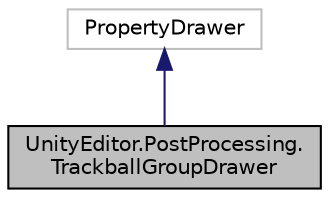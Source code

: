 digraph "UnityEditor.PostProcessing.TrackballGroupDrawer"
{
  edge [fontname="Helvetica",fontsize="10",labelfontname="Helvetica",labelfontsize="10"];
  node [fontname="Helvetica",fontsize="10",shape=record];
  Node2 [label="UnityEditor.PostProcessing.\lTrackballGroupDrawer",height=0.2,width=0.4,color="black", fillcolor="grey75", style="filled", fontcolor="black"];
  Node3 -> Node2 [dir="back",color="midnightblue",fontsize="10",style="solid"];
  Node3 [label="PropertyDrawer",height=0.2,width=0.4,color="grey75", fillcolor="white", style="filled"];
}
